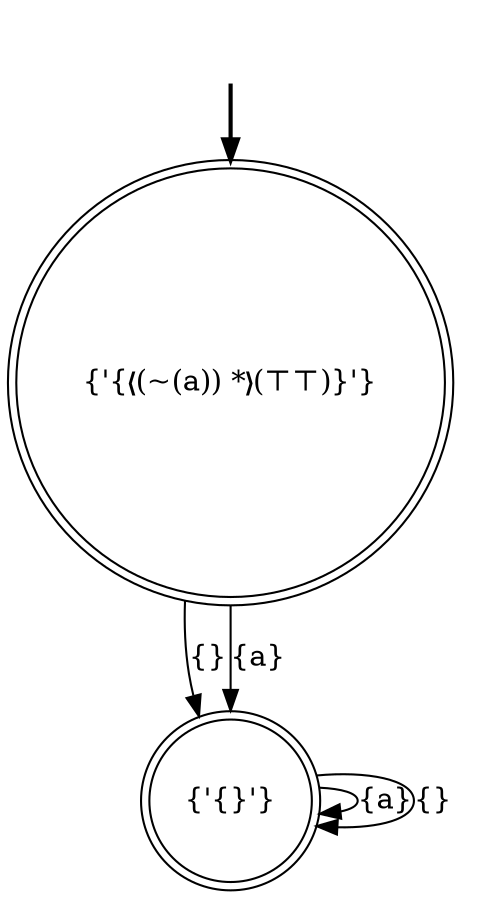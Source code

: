 digraph {
	fake [style=invisible]
	"{'{❬(~(a)) *❭(⊤⊤)}'}" [root=true shape=doublecircle]
	"{'{}'}" [shape=doublecircle]
	fake -> "{'{❬(~(a)) *❭(⊤⊤)}'}" [style=bold]
	"{'{❬(~(a)) *❭(⊤⊤)}'}" -> "{'{}'}" [label="{}"]
	"{'{}'}" -> "{'{}'}" [label="{a}"]
	"{'{❬(~(a)) *❭(⊤⊤)}'}" -> "{'{}'}" [label="{a}"]
	"{'{}'}" -> "{'{}'}" [label="{}"]
}
